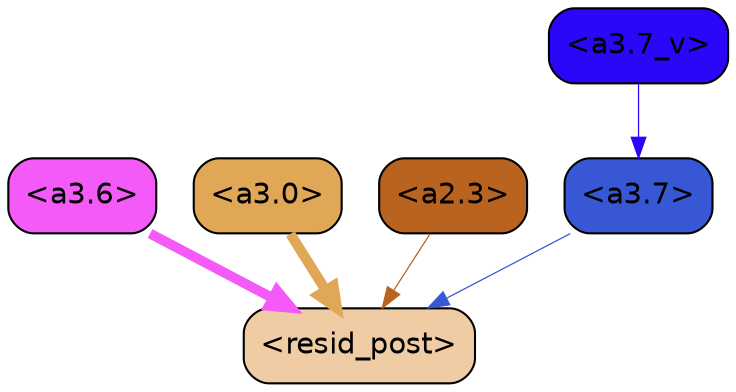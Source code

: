 strict digraph "" {
	graph [bgcolor=transparent,
		layout=dot,
		overlap=false,
		splines=true
	];
	"<a3.7>"	[color=black,
		fillcolor="#3757d5",
		fontname=Helvetica,
		shape=box,
		style="filled, rounded"];
	"<resid_post>"	[color=black,
		fillcolor="#f0cca4",
		fontname=Helvetica,
		shape=box,
		style="filled, rounded"];
	"<a3.7>" -> "<resid_post>"	[color="#3757d5",
		penwidth=0.6];
	"<a3.6>"	[color=black,
		fillcolor="#f35af7",
		fontname=Helvetica,
		shape=box,
		style="filled, rounded"];
	"<a3.6>" -> "<resid_post>"	[color="#f35af7",
		penwidth=4.7534414529800415];
	"<a3.0>"	[color=black,
		fillcolor="#dfa756",
		fontname=Helvetica,
		shape=box,
		style="filled, rounded"];
	"<a3.0>" -> "<resid_post>"	[color="#dfa756",
		penwidth=4.898576855659485];
	"<a2.3>"	[color=black,
		fillcolor="#b96320",
		fontname=Helvetica,
		shape=box,
		style="filled, rounded"];
	"<a2.3>" -> "<resid_post>"	[color="#b96320",
		penwidth=0.6];
	"<a3.7_v>"	[color=black,
		fillcolor="#2a07f7",
		fontname=Helvetica,
		shape=box,
		style="filled, rounded"];
	"<a3.7_v>" -> "<a3.7>"	[color="#2a07f7",
		penwidth=0.6];
}
